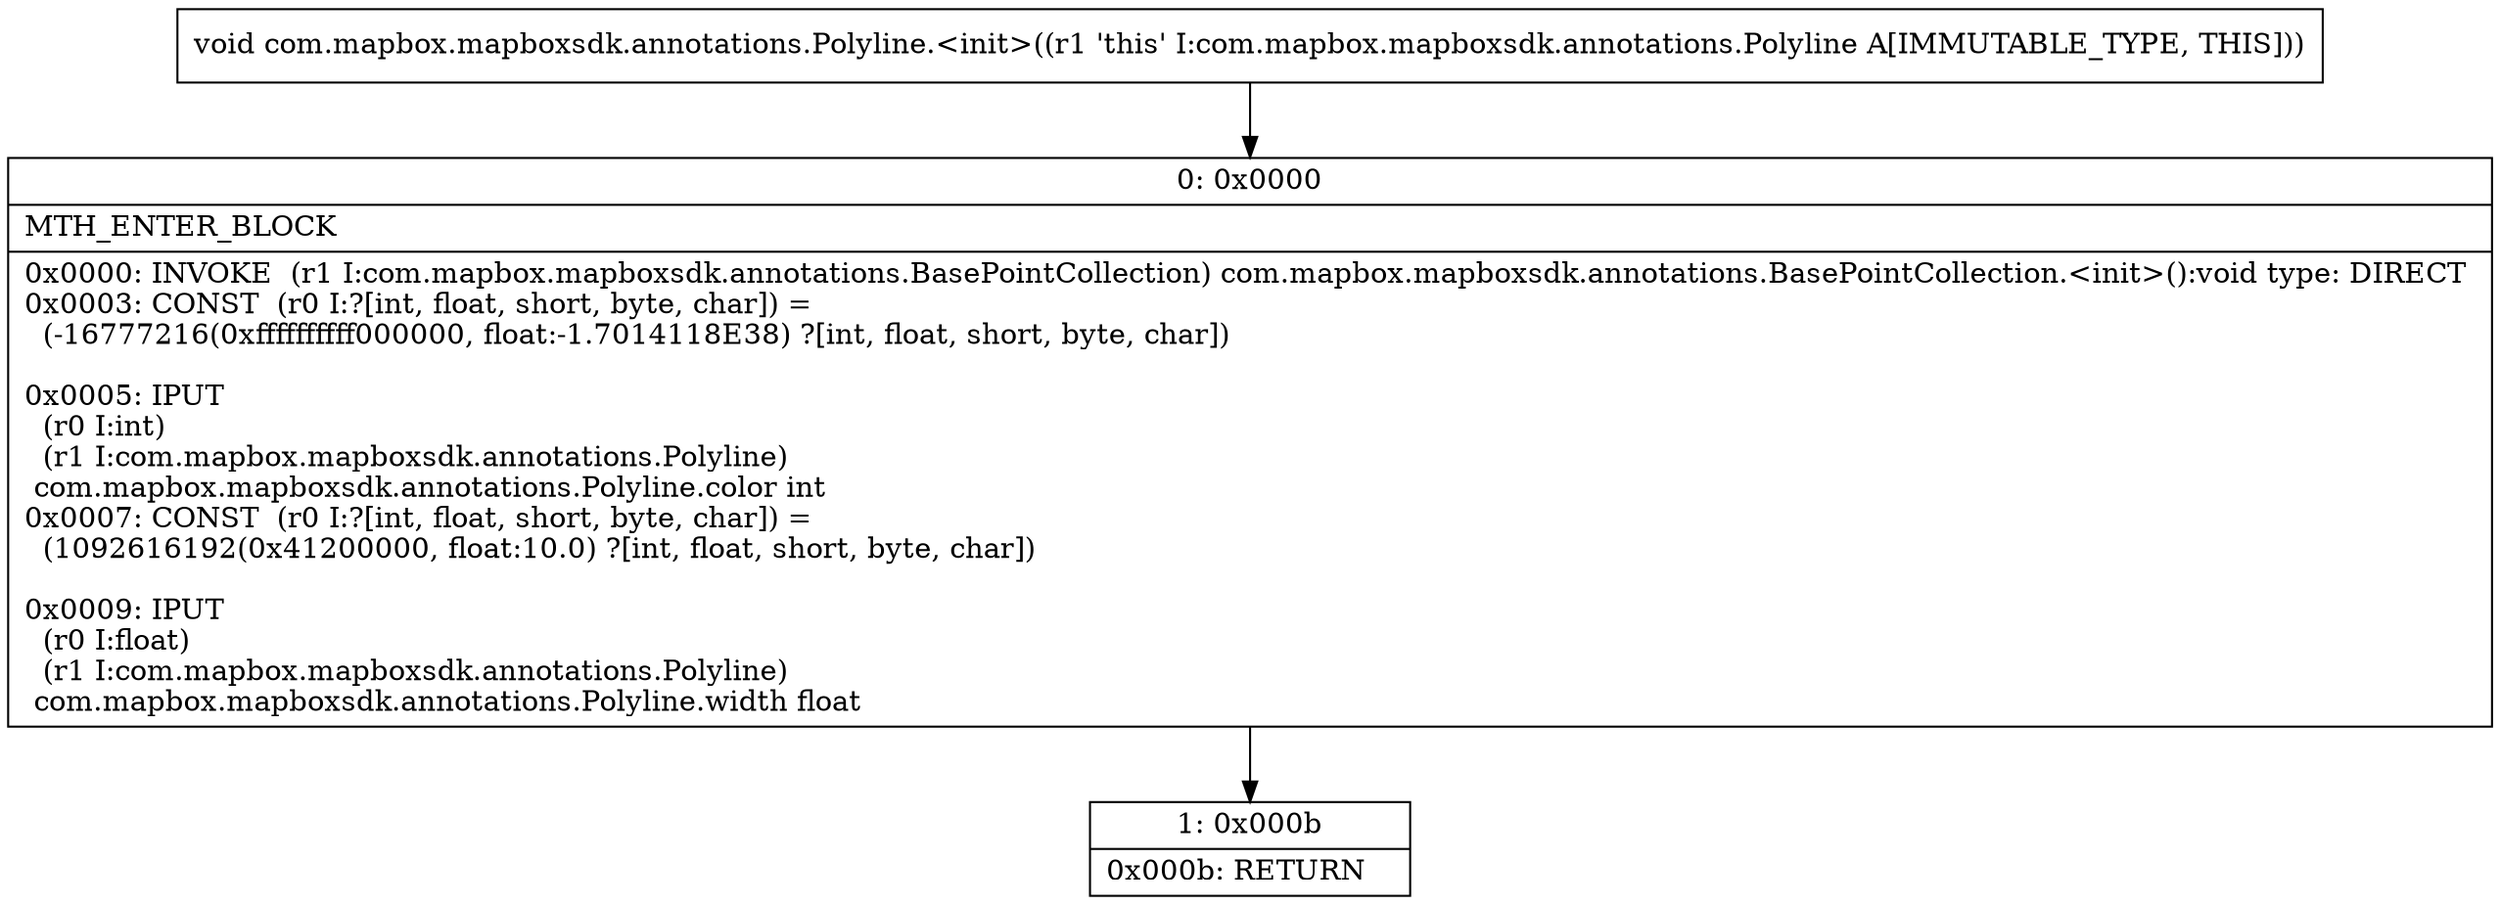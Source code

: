 digraph "CFG forcom.mapbox.mapboxsdk.annotations.Polyline.\<init\>()V" {
Node_0 [shape=record,label="{0\:\ 0x0000|MTH_ENTER_BLOCK\l|0x0000: INVOKE  (r1 I:com.mapbox.mapboxsdk.annotations.BasePointCollection) com.mapbox.mapboxsdk.annotations.BasePointCollection.\<init\>():void type: DIRECT \l0x0003: CONST  (r0 I:?[int, float, short, byte, char]) = \l  (\-16777216(0xffffffffff000000, float:\-1.7014118E38) ?[int, float, short, byte, char])\l \l0x0005: IPUT  \l  (r0 I:int)\l  (r1 I:com.mapbox.mapboxsdk.annotations.Polyline)\l com.mapbox.mapboxsdk.annotations.Polyline.color int \l0x0007: CONST  (r0 I:?[int, float, short, byte, char]) = \l  (1092616192(0x41200000, float:10.0) ?[int, float, short, byte, char])\l \l0x0009: IPUT  \l  (r0 I:float)\l  (r1 I:com.mapbox.mapboxsdk.annotations.Polyline)\l com.mapbox.mapboxsdk.annotations.Polyline.width float \l}"];
Node_1 [shape=record,label="{1\:\ 0x000b|0x000b: RETURN   \l}"];
MethodNode[shape=record,label="{void com.mapbox.mapboxsdk.annotations.Polyline.\<init\>((r1 'this' I:com.mapbox.mapboxsdk.annotations.Polyline A[IMMUTABLE_TYPE, THIS])) }"];
MethodNode -> Node_0;
Node_0 -> Node_1;
}

